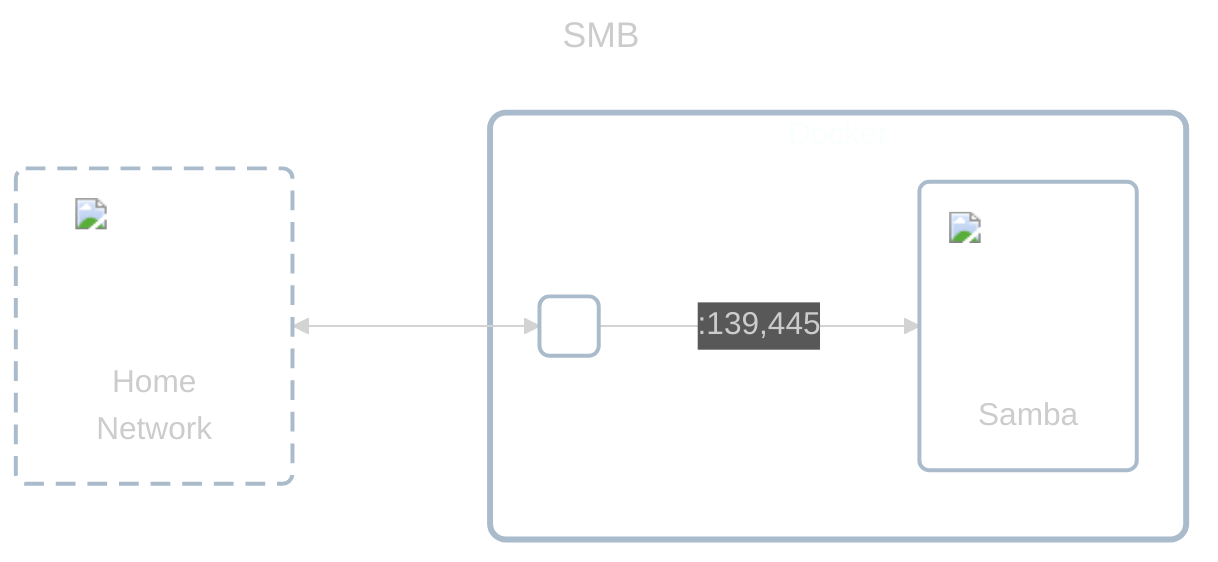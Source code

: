---
title: SMB
config:
    theme: dark
---

flowchart LR
    classDef cluster fill:#ffffff00,stroke:#aabbccff,stroke-width:3px,rx:8px,ry:8px;
    classDef node fill:#ffffff00,stroke:#aabbccff,stroke-width:2px,rx:5px,ry:5px;
    classDef dashed_border stroke-dasharray:10 6;

    home_network["<div style='position:relative;width:80px;height:80px;margin:0 auto;margin-bottom:0.1em'><img src='../../../../icons/network.png' style='min-width:80px;max-width:80px' /></div>Home<br/>Network"]
    class home_network dashed_border

    subgraph app_wrapper["Docker"]
        network_interface(" ")
        samba("<div style='position:relative;width:80px;height:80px;margin:0 auto;margin-bottom:0.75em'><img src='../../../../icons/samba.png' style='min-width:80px;max-width:80px' /></div>Samba")

        network_interface --->|:139,445| samba
    end

    home_network <---> network_interface